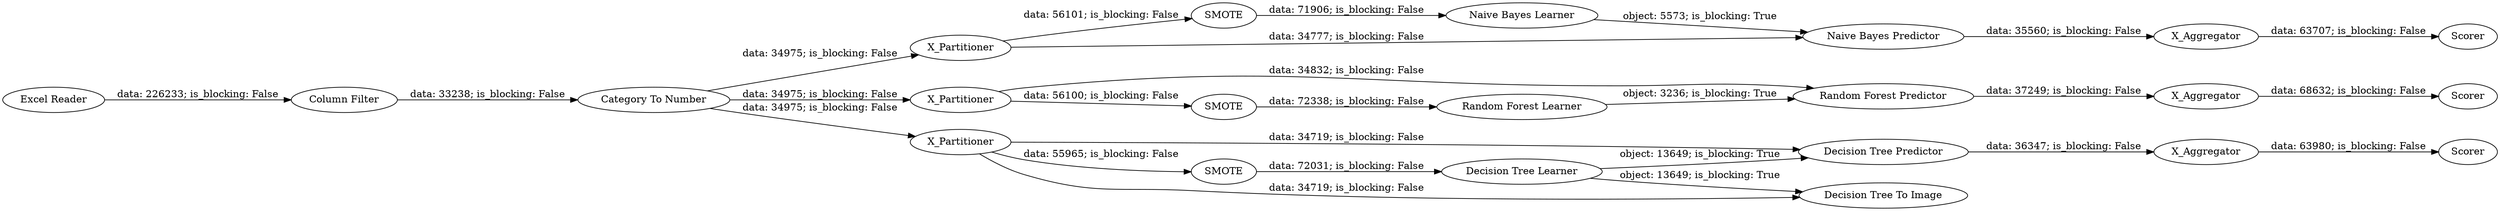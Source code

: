digraph {
	"-7763332081087896342_24" [label="Naive Bayes Predictor"]
	"-7763332081087896342_27" [label=X_Aggregator]
	"-7763332081087896342_8" [label=X_Aggregator]
	"-7763332081087896342_9" [label=Scorer]
	"-7763332081087896342_30" [label=SMOTE]
	"-7763332081087896342_26" [label=X_Partitioner]
	"-7763332081087896342_33" [label=X_Partitioner]
	"-7763332081087896342_29" [label=SMOTE]
	"-7763332081087896342_10" [label="Category To Number"]
	"-7763332081087896342_25" [label="Naive Bayes Learner"]
	"-7763332081087896342_31" [label="Decision Tree To Image"]
	"-7763332081087896342_5" [label="Decision Tree Learner"]
	"-7763332081087896342_4" [label="Decision Tree Predictor"]
	"-7763332081087896342_1" [label="Excel Reader"]
	"-7763332081087896342_34" [label="Random Forest Learner"]
	"-7763332081087896342_28" [label=Scorer]
	"-7763332081087896342_32" [label=SMOTE]
	"-7763332081087896342_2" [label="Column Filter"]
	"-7763332081087896342_37" [label=Scorer]
	"-7763332081087896342_36" [label=X_Aggregator]
	"-7763332081087896342_35" [label="Random Forest Predictor"]
	"-7763332081087896342_12" [label=X_Partitioner]
	"-7763332081087896342_12" -> "-7763332081087896342_4" [label="data: 34719; is_blocking: False"]
	"-7763332081087896342_30" -> "-7763332081087896342_34" [label="data: 72338; is_blocking: False"]
	"-7763332081087896342_12" -> "-7763332081087896342_31" [label="data: 34719; is_blocking: False"]
	"-7763332081087896342_2" -> "-7763332081087896342_10" [label="data: 33238; is_blocking: False"]
	"-7763332081087896342_24" -> "-7763332081087896342_27" [label="data: 35560; is_blocking: False"]
	"-7763332081087896342_26" -> "-7763332081087896342_32" [label="data: 56101; is_blocking: False"]
	"-7763332081087896342_33" -> "-7763332081087896342_30" [label="data: 56100; is_blocking: False"]
	"-7763332081087896342_35" -> "-7763332081087896342_36" [label="data: 37249; is_blocking: False"]
	"-7763332081087896342_26" -> "-7763332081087896342_24" [label="data: 34777; is_blocking: False"]
	"-7763332081087896342_10" -> "-7763332081087896342_26" [label="data: 34975; is_blocking: False"]
	"-7763332081087896342_33" -> "-7763332081087896342_35" [label="data: 34832; is_blocking: False"]
	"-7763332081087896342_32" -> "-7763332081087896342_25" [label="data: 71906; is_blocking: False"]
	"-7763332081087896342_5" -> "-7763332081087896342_4" [label="object: 13649; is_blocking: True"]
	"-7763332081087896342_8" -> "-7763332081087896342_9" [label="data: 63980; is_blocking: False"]
	"-7763332081087896342_25" -> "-7763332081087896342_24" [label="object: 5573; is_blocking: True"]
	"-7763332081087896342_10" -> "-7763332081087896342_33" [label="data: 34975; is_blocking: False"]
	"-7763332081087896342_12" -> "-7763332081087896342_29" [label="data: 55965; is_blocking: False"]
	"-7763332081087896342_29" -> "-7763332081087896342_5" [label="data: 72031; is_blocking: False"]
	"-7763332081087896342_36" -> "-7763332081087896342_37" [label="data: 68632; is_blocking: False"]
	"-7763332081087896342_1" -> "-7763332081087896342_2" [label="data: 226233; is_blocking: False"]
	"-7763332081087896342_5" -> "-7763332081087896342_31" [label="object: 13649; is_blocking: True"]
	"-7763332081087896342_10" -> "-7763332081087896342_12" [label="data: 34975; is_blocking: False"]
	"-7763332081087896342_4" -> "-7763332081087896342_8" [label="data: 36347; is_blocking: False"]
	"-7763332081087896342_27" -> "-7763332081087896342_28" [label="data: 63707; is_blocking: False"]
	"-7763332081087896342_34" -> "-7763332081087896342_35" [label="object: 3236; is_blocking: True"]
	rankdir=LR
}
